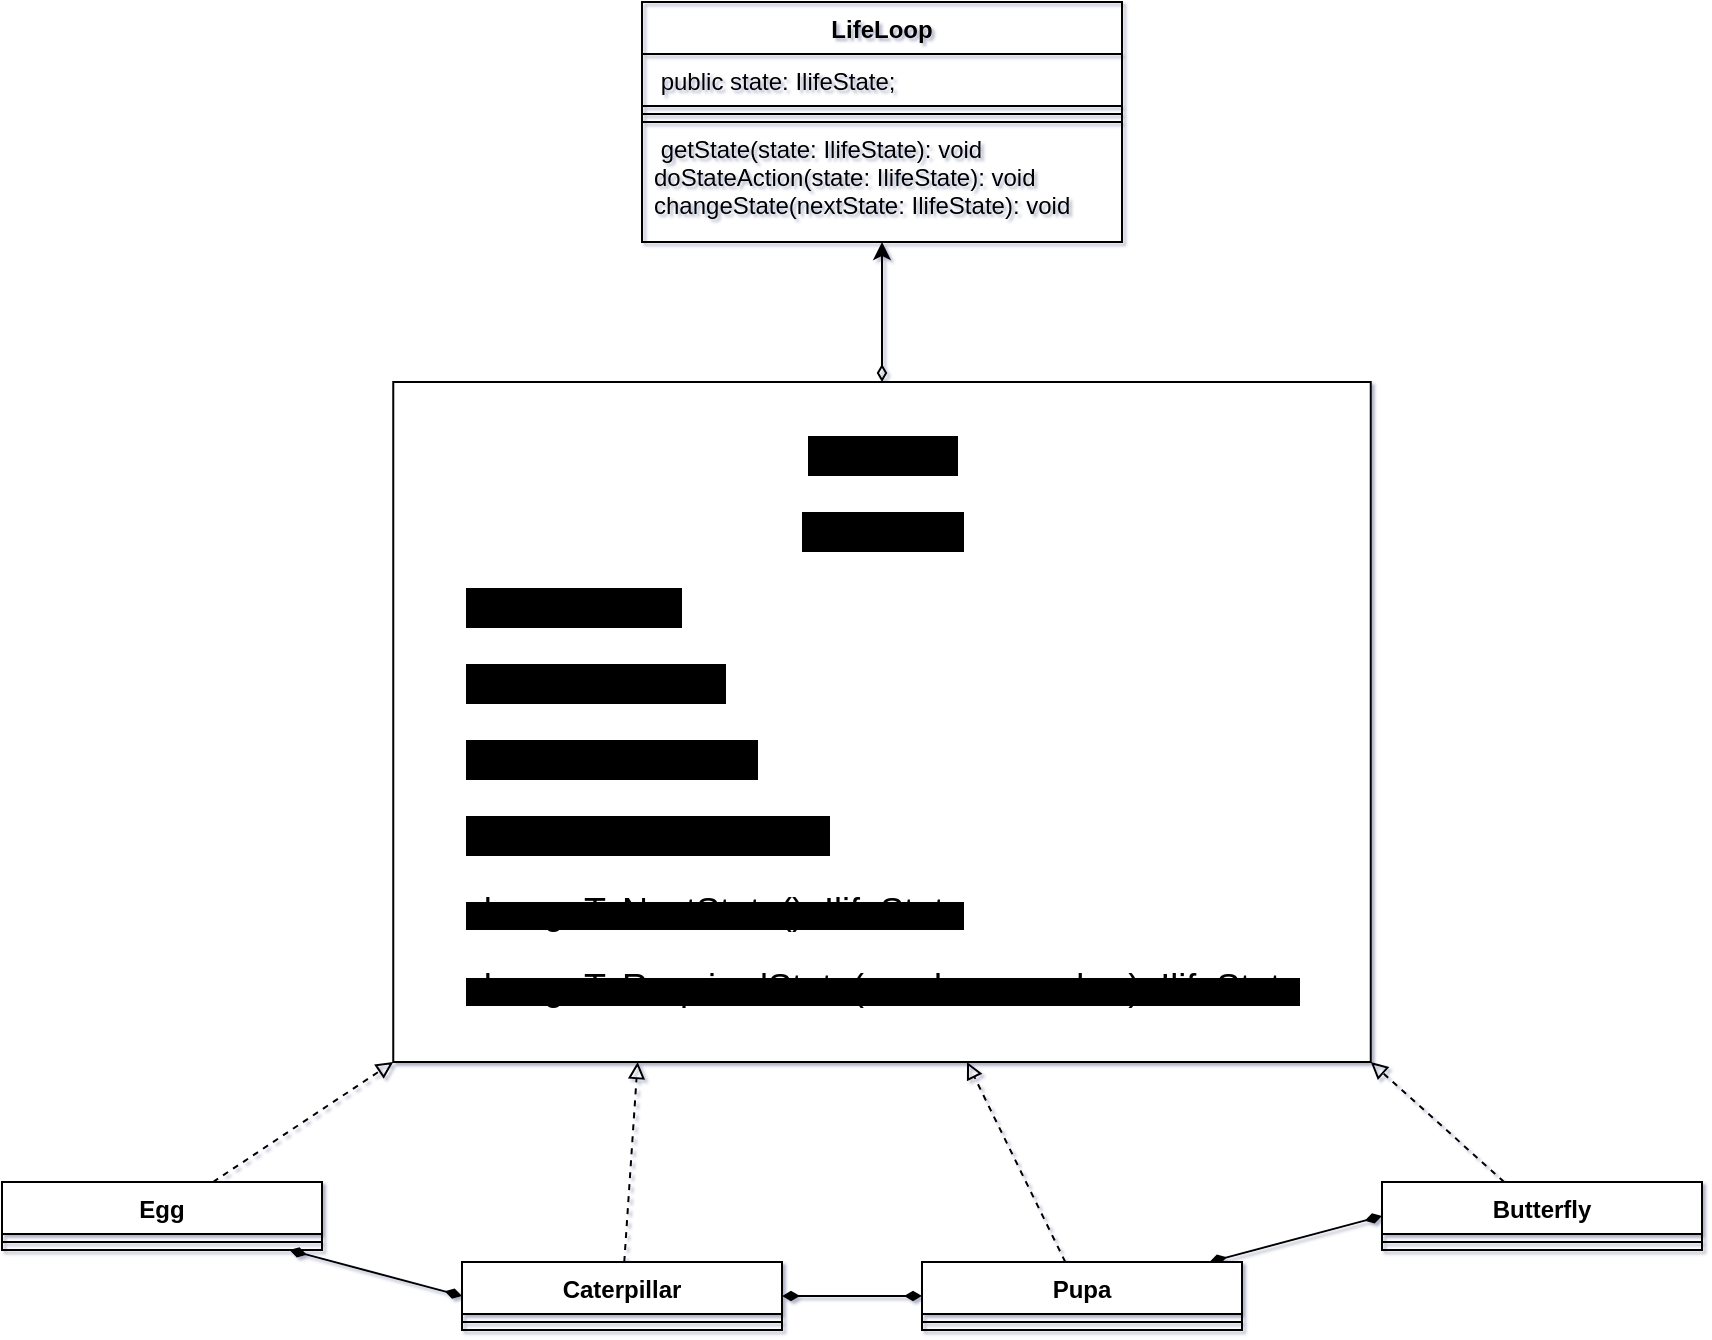 <mxfile>
    <diagram id="TvDOPATmzNFuXZl5UuAB" name="Page-1">
        <mxGraphModel dx="1413" dy="1690" grid="1" gridSize="10" guides="1" tooltips="1" connect="1" arrows="1" fold="1" page="1" pageScale="1" pageWidth="850" pageHeight="1100" background="none" math="0" shadow="1">
            <root>
                <mxCell id="0"/>
                <mxCell id="1" parent="0"/>
                <mxCell id="2" value="LifeLoop" style="swimlane;fontStyle=1;align=center;verticalAlign=top;childLayout=stackLayout;horizontal=1;startSize=26;horizontalStack=0;resizeParent=1;resizeParentMax=0;resizeLast=0;collapsible=1;marginBottom=0;fillColor=none;strokeColor=default;" parent="1" vertex="1">
                    <mxGeometry x="420" y="-230" width="240" height="120" as="geometry"/>
                </mxCell>
                <mxCell id="3" value=" public state: IlifeState;" style="text;strokeColor=default;fillColor=none;align=left;verticalAlign=top;spacingLeft=4;spacingRight=4;overflow=hidden;rotatable=0;points=[[0,0.5],[1,0.5]];portConstraint=eastwest;" parent="2" vertex="1">
                    <mxGeometry y="26" width="240" height="26" as="geometry"/>
                </mxCell>
                <mxCell id="4" value="" style="line;strokeWidth=1;fillColor=none;align=left;verticalAlign=middle;spacingTop=-1;spacingLeft=3;spacingRight=3;rotatable=0;labelPosition=right;points=[];portConstraint=eastwest;strokeColor=default;" parent="2" vertex="1">
                    <mxGeometry y="52" width="240" height="8" as="geometry"/>
                </mxCell>
                <mxCell id="5" value=" getState(state: IlifeState): void&#10;doStateAction(state: IlifeState): void&#10;changeState(nextState: IlifeState): void" style="text;strokeColor=default;fillColor=none;align=left;verticalAlign=top;spacingLeft=4;spacingRight=4;overflow=hidden;rotatable=0;points=[[0,0.5],[1,0.5]];portConstraint=eastwest;" parent="2" vertex="1">
                    <mxGeometry y="60" width="240" height="60" as="geometry"/>
                </mxCell>
                <mxCell id="25" style="edgeStyle=none;html=1;entryX=0.587;entryY=1;entryDx=0;entryDy=0;entryPerimeter=0;dashed=1;endArrow=block;endFill=0;" parent="1" source="6" target="22" edge="1">
                    <mxGeometry relative="1" as="geometry"/>
                </mxCell>
                <mxCell id="30" style="edgeStyle=none;html=1;entryX=0;entryY=0.5;entryDx=0;entryDy=0;startArrow=diamondThin;startFill=1;endArrow=diamondThin;endFill=1;" parent="1" source="6" target="18" edge="1">
                    <mxGeometry relative="1" as="geometry"/>
                </mxCell>
                <mxCell id="6" value="Pupa" style="swimlane;fontStyle=1;align=center;verticalAlign=top;childLayout=stackLayout;horizontal=1;startSize=26;horizontalStack=0;resizeParent=1;resizeParentMax=0;resizeLast=0;collapsible=1;marginBottom=0;" parent="1" vertex="1">
                    <mxGeometry x="560" y="400" width="160" height="34" as="geometry"/>
                </mxCell>
                <mxCell id="8" value="" style="line;strokeWidth=1;fillColor=none;align=left;verticalAlign=middle;spacingTop=-1;spacingLeft=3;spacingRight=3;rotatable=0;labelPosition=right;points=[];portConstraint=eastwest;" parent="6" vertex="1">
                    <mxGeometry y="26" width="160" height="8" as="geometry"/>
                </mxCell>
                <mxCell id="24" style="edgeStyle=none;html=1;entryX=0.25;entryY=1;entryDx=0;entryDy=0;dashed=1;endArrow=block;endFill=0;" parent="1" source="10" target="22" edge="1">
                    <mxGeometry relative="1" as="geometry"/>
                </mxCell>
                <mxCell id="29" style="edgeStyle=none;html=1;entryX=0;entryY=0.5;entryDx=0;entryDy=0;startArrow=diamondThin;startFill=1;endArrow=diamondThin;endFill=1;" parent="1" source="10" target="6" edge="1">
                    <mxGeometry relative="1" as="geometry"/>
                </mxCell>
                <mxCell id="10" value="Caterpillar" style="swimlane;fontStyle=1;align=center;verticalAlign=top;childLayout=stackLayout;horizontal=1;startSize=26;horizontalStack=0;resizeParent=1;resizeParentMax=0;resizeLast=0;collapsible=1;marginBottom=0;" parent="1" vertex="1">
                    <mxGeometry x="330" y="400" width="160" height="34" as="geometry"/>
                </mxCell>
                <mxCell id="12" value="" style="line;strokeWidth=1;fillColor=none;align=left;verticalAlign=middle;spacingTop=-1;spacingLeft=3;spacingRight=3;rotatable=0;labelPosition=right;points=[];portConstraint=eastwest;" parent="10" vertex="1">
                    <mxGeometry y="26" width="160" height="8" as="geometry"/>
                </mxCell>
                <mxCell id="23" style="edgeStyle=none;html=1;entryX=0;entryY=1;entryDx=0;entryDy=0;endArrow=block;endFill=0;dashed=1;" parent="1" source="14" target="22" edge="1">
                    <mxGeometry relative="1" as="geometry"/>
                </mxCell>
                <mxCell id="28" style="edgeStyle=none;html=1;entryX=0;entryY=0.5;entryDx=0;entryDy=0;startArrow=diamondThin;startFill=1;endArrow=diamondThin;endFill=1;" parent="1" source="14" target="10" edge="1">
                    <mxGeometry relative="1" as="geometry"/>
                </mxCell>
                <mxCell id="14" value="Egg" style="swimlane;fontStyle=1;align=center;verticalAlign=top;childLayout=stackLayout;horizontal=1;startSize=26;horizontalStack=0;resizeParent=1;resizeParentMax=0;resizeLast=0;collapsible=1;marginBottom=0;" parent="1" vertex="1">
                    <mxGeometry x="100" y="360" width="160" height="34" as="geometry"/>
                </mxCell>
                <mxCell id="16" value="" style="line;strokeWidth=1;fillColor=none;align=left;verticalAlign=middle;spacingTop=-1;spacingLeft=3;spacingRight=3;rotatable=0;labelPosition=right;points=[];portConstraint=eastwest;" parent="14" vertex="1">
                    <mxGeometry y="26" width="160" height="8" as="geometry"/>
                </mxCell>
                <mxCell id="26" style="edgeStyle=none;html=1;entryX=1;entryY=1;entryDx=0;entryDy=0;dashed=1;endArrow=block;endFill=0;" parent="1" source="18" target="22" edge="1">
                    <mxGeometry relative="1" as="geometry"/>
                </mxCell>
                <mxCell id="18" value="Butterfly" style="swimlane;fontStyle=1;align=center;verticalAlign=top;childLayout=stackLayout;horizontal=1;startSize=26;horizontalStack=0;resizeParent=1;resizeParentMax=0;resizeLast=0;collapsible=1;marginBottom=0;" parent="1" vertex="1">
                    <mxGeometry x="790" y="360" width="160" height="34" as="geometry"/>
                </mxCell>
                <mxCell id="20" value="" style="line;strokeWidth=1;fillColor=none;align=left;verticalAlign=middle;spacingTop=-1;spacingLeft=3;spacingRight=3;rotatable=0;labelPosition=right;points=[];portConstraint=eastwest;" parent="18" vertex="1">
                    <mxGeometry y="26" width="160" height="8" as="geometry"/>
                </mxCell>
                <mxCell id="27" style="edgeStyle=none;html=1;endArrow=classic;endFill=1;startArrow=diamondThin;startFill=0;" parent="1" source="22" target="5" edge="1">
                    <mxGeometry relative="1" as="geometry"/>
                </mxCell>
                <mxCell id="22" value="&lt;p style=&quot;line-height: 24px&quot;&gt;&lt;span style=&quot;font-size: 18px ; background-color: rgb(0 , 0 , 0)&quot;&gt;&lt;b&gt;&lt;i&gt;Interface&lt;/i&gt;&lt;/b&gt;&lt;/span&gt;&lt;/p&gt;&lt;p style=&quot;line-height: 24px&quot;&gt;&lt;span style=&quot;font-size: 18px ; background-color: rgb(0 , 0 , 0)&quot;&gt;&lt;b&gt;&lt;i&gt;&amp;nbsp;IlifeState&lt;/i&gt;&lt;/b&gt;&lt;/span&gt;&lt;/p&gt;&lt;p style=&quot;text-align: left ; line-height: 24px&quot;&gt;&lt;span style=&quot;font-size: 18px ; background-color: rgb(0 , 0 , 0)&quot;&gt;&amp;nbsp;stage: string;&lt;/span&gt;&lt;/p&gt;&lt;p style=&quot;text-align: left ; line-height: 24px&quot;&gt;&lt;span style=&quot;font-size: 18px ; background-color: rgb(0 , 0 , 0)&quot;&gt;&amp;nbsp;phase: number;&lt;/span&gt;&lt;/p&gt;&lt;p style=&quot;text-align: left ; line-height: 24px&quot;&gt;&lt;span style=&quot;font-size: 18px ; background-color: rgb(0 , 0 , 0)&quot;&gt;&amp;nbsp;thisState(): string;&lt;/span&gt;&lt;/p&gt;&lt;p style=&quot;text-align: left ; line-height: 24px&quot;&gt;&lt;span style=&quot;font-size: 18px ; background-color: rgb(0 , 0 , 0)&quot;&gt;&amp;nbsp;doSomething(): string;&lt;/span&gt;&lt;/p&gt;&lt;p style=&quot;text-align: left ; line-height: 24px&quot;&gt;&lt;span style=&quot;background-color: rgb(0, 0, 0);&quot;&gt;&lt;span style=&quot;font-size: 18px;&quot;&gt;changeToNextState(): IlifeState&lt;/span&gt;&lt;br&gt;&lt;/span&gt;&lt;/p&gt;&lt;p style=&quot;text-align: left ; line-height: 24px&quot;&gt;&lt;span style=&quot;background-color: rgb(0, 0, 0);&quot;&gt;&lt;span style=&quot;font-size: 18px;&quot;&gt;changeToRequiredState(number: number): IlifeState&lt;/span&gt;&lt;br&gt;&lt;/span&gt;&lt;/p&gt;" style="html=1;align=center;" parent="1" vertex="1">
                    <mxGeometry x="295.63" y="-40" width="488.75" height="340" as="geometry"/>
                </mxCell>
            </root>
        </mxGraphModel>
    </diagram>
</mxfile>